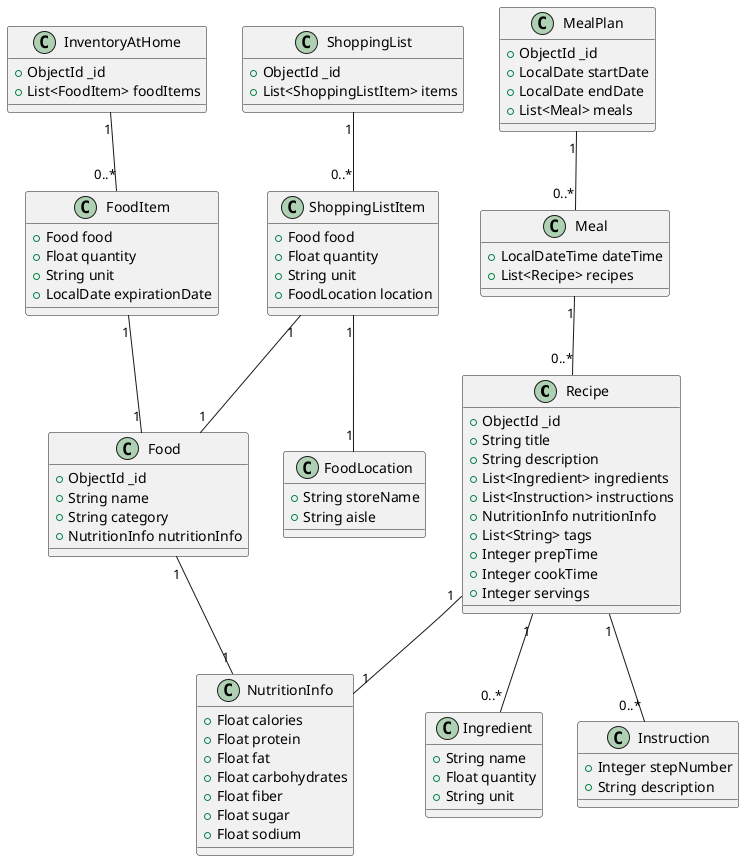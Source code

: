 # http://www.plantuml.com/plantuml/duml/dLLDZzGm3BttLrXp1EqAxcYqI6Z5ICk0MEueqtYwXZGfYRjYLF7VMQTC6eyeAt6gFvxjv-H5lKbi8e-zQvhMcPJWCxOq84mDmCkFXs_Oyix2LxBYttCatm4JEwnyYwcDD305Bz4xIlncvxk8bj3p5gZOgSedZcChDG8eJaRiHuuatiuV0_ZQAmtcsLjWq-MQdMViCC8GSVX2FTQnDeJlbx64yP7yK-sly-OBPPYgxRoP2szTC0m_HkEP-5G1HazSTocxmAG6CWxxiJzWN3cwqaAlFot3M-D294nBP8Y1aVmIE1gkyV4G7aus6gwBZYGaYfl6pjHki3Js2vlR4Eow7Ce15RSrZ5s8f-SkiWpuWCPzSiR_VSXTQ8rxPnWXArKi7KPlIr248UssqADnIS-0IHMA8C3Enb8zotyBCN-LEXxHSuYdj_m-z2iF9BUG0zinzbiu_h6gDkVaN2zUHZqlCBtppu6YaQCKT-b-_n26uQb4UFo3OGsRcP9cgG3_oLRGmZY_12U64hbAr-yjSOYurveob5nUSxuUsBpUmDKLR5vTNx_OL0ztBL-Uf0RaZz9e8xJMiqMgUe24S-uYFWzhBgIZGKKHpTcenqkiKRUgYoylIc7Ncwq3ofqqpGrwAp-6tm00

@startuml

class Recipe {
  +ObjectId _id
  +String title
  +String description
  +List<Ingredient> ingredients
  +List<Instruction> instructions
  +NutritionInfo nutritionInfo
  +List<String> tags
  +Integer prepTime
  +Integer cookTime
  +Integer servings
}

class Ingredient {
  +String name
  +Float quantity
  +String unit
}

class Instruction {
  +Integer stepNumber
  +String description
}

class NutritionInfo {
  +Float calories
  +Float protein
  +Float fat
  +Float carbohydrates
  +Float fiber
  +Float sugar
  +Float sodium
}

class Food {
  +ObjectId _id
  +String name
  +String category
  +NutritionInfo nutritionInfo
}

class MealPlan {
  +ObjectId _id
  +LocalDate startDate
  +LocalDate endDate
  +List<Meal> meals
}

class Meal {
  +LocalDateTime dateTime
  +List<Recipe> recipes
}

class InventoryAtHome {
  +ObjectId _id
  +List<FoodItem> foodItems
}

class FoodItem {
  +Food food
  +Float quantity
  +String unit
  +LocalDate expirationDate
}

class ShoppingList {
  +ObjectId _id
  +List<ShoppingListItem> items
}

class ShoppingListItem {
  +Food food
  +Float quantity
  +String unit
  +FoodLocation location
}

class FoodLocation {
  +String storeName
  +String aisle
}

Recipe "1" -- "0..*" Ingredient
Recipe "1" -- "0..*" Instruction
Recipe "1" -- "1" NutritionInfo
Food "1" -- "1" NutritionInfo
MealPlan "1" -- "0..*" Meal
Meal "1" -- "0..*" Recipe
InventoryAtHome "1" -- "0..*" FoodItem
FoodItem "1" -- "1" Food
ShoppingList "1" -- "0..*" ShoppingListItem
ShoppingListItem "1" -- "1" Food
ShoppingListItem "1" -- "1" FoodLocation

@enduml

